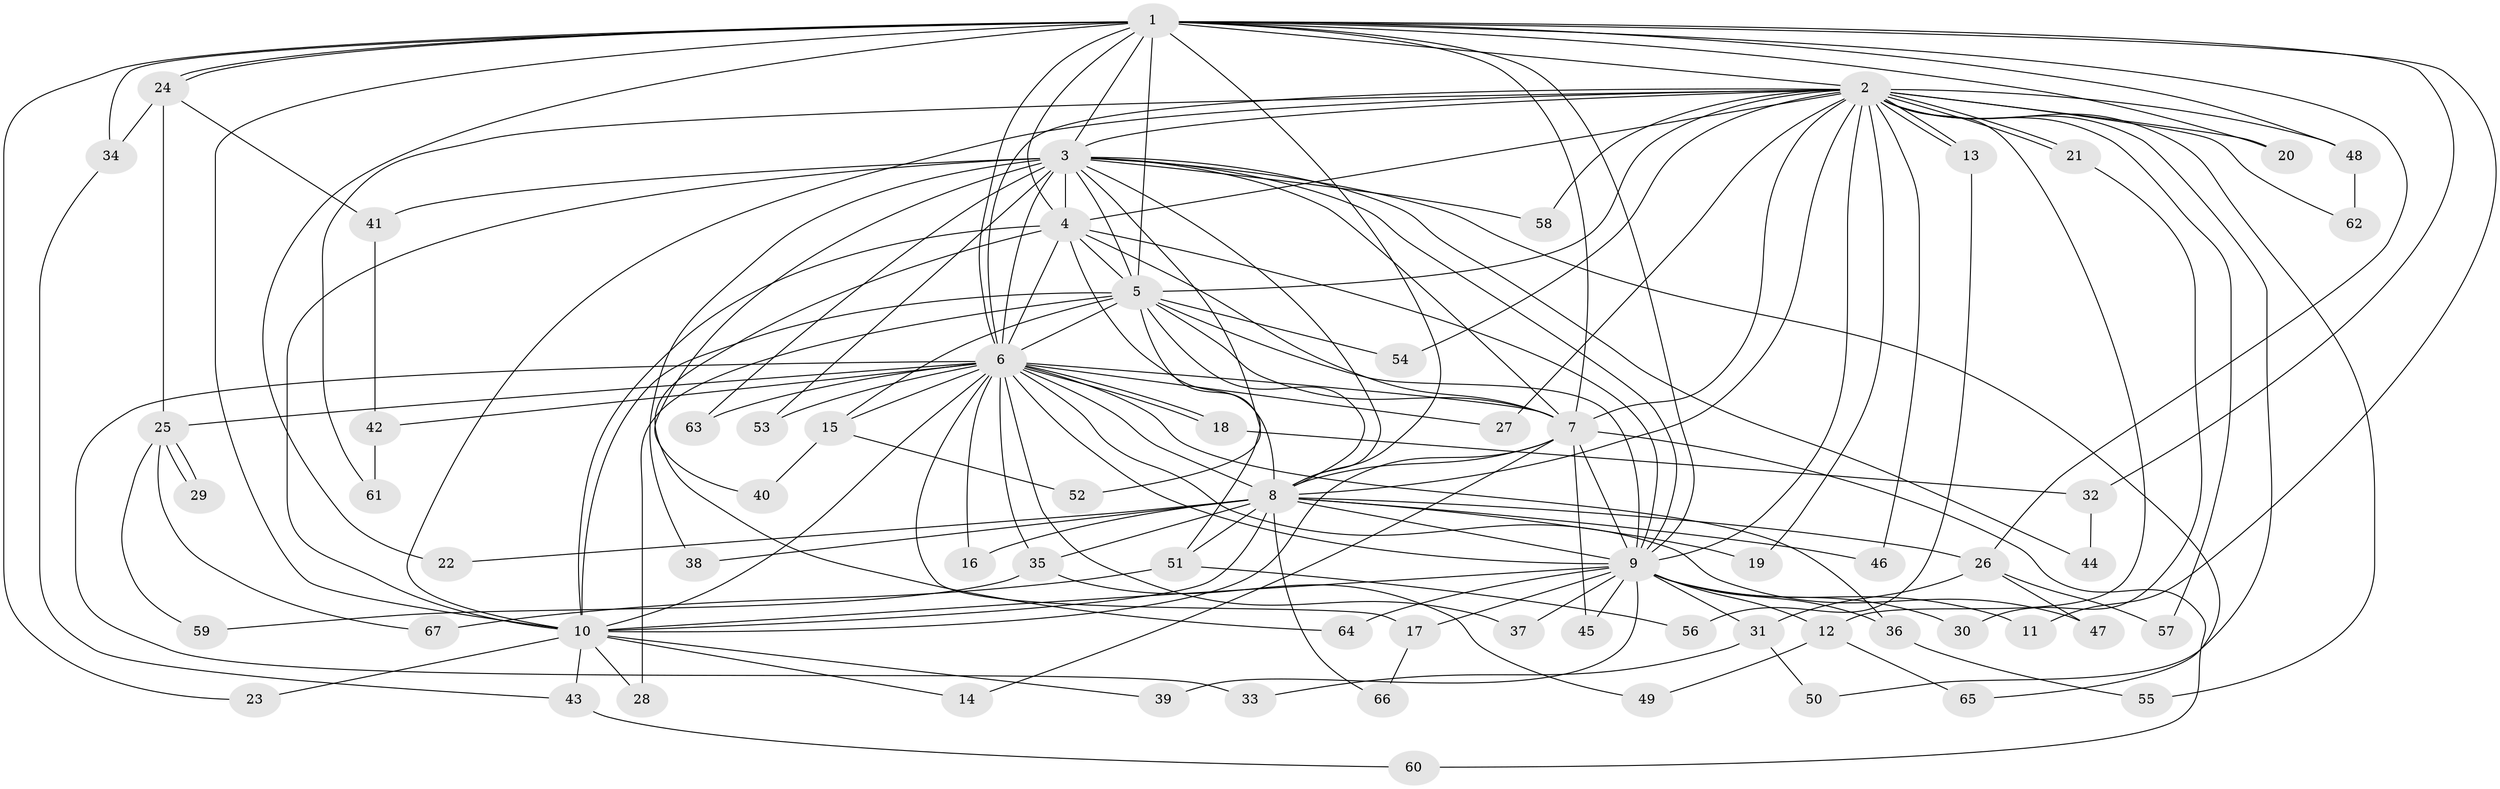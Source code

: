 // Generated by graph-tools (version 1.1) at 2025/35/03/09/25 02:35:13]
// undirected, 67 vertices, 159 edges
graph export_dot {
graph [start="1"]
  node [color=gray90,style=filled];
  1;
  2;
  3;
  4;
  5;
  6;
  7;
  8;
  9;
  10;
  11;
  12;
  13;
  14;
  15;
  16;
  17;
  18;
  19;
  20;
  21;
  22;
  23;
  24;
  25;
  26;
  27;
  28;
  29;
  30;
  31;
  32;
  33;
  34;
  35;
  36;
  37;
  38;
  39;
  40;
  41;
  42;
  43;
  44;
  45;
  46;
  47;
  48;
  49;
  50;
  51;
  52;
  53;
  54;
  55;
  56;
  57;
  58;
  59;
  60;
  61;
  62;
  63;
  64;
  65;
  66;
  67;
  1 -- 2;
  1 -- 3;
  1 -- 4;
  1 -- 5;
  1 -- 6;
  1 -- 7;
  1 -- 8;
  1 -- 9;
  1 -- 10;
  1 -- 11;
  1 -- 20;
  1 -- 22;
  1 -- 23;
  1 -- 24;
  1 -- 24;
  1 -- 26;
  1 -- 32;
  1 -- 34;
  1 -- 48;
  2 -- 3;
  2 -- 4;
  2 -- 5;
  2 -- 6;
  2 -- 7;
  2 -- 8;
  2 -- 9;
  2 -- 10;
  2 -- 12;
  2 -- 13;
  2 -- 13;
  2 -- 19;
  2 -- 20;
  2 -- 21;
  2 -- 21;
  2 -- 27;
  2 -- 46;
  2 -- 48;
  2 -- 50;
  2 -- 54;
  2 -- 55;
  2 -- 57;
  2 -- 58;
  2 -- 61;
  2 -- 62;
  3 -- 4;
  3 -- 5;
  3 -- 6;
  3 -- 7;
  3 -- 8;
  3 -- 9;
  3 -- 10;
  3 -- 38;
  3 -- 40;
  3 -- 41;
  3 -- 44;
  3 -- 52;
  3 -- 53;
  3 -- 58;
  3 -- 63;
  3 -- 65;
  4 -- 5;
  4 -- 6;
  4 -- 7;
  4 -- 8;
  4 -- 9;
  4 -- 10;
  4 -- 64;
  5 -- 6;
  5 -- 7;
  5 -- 8;
  5 -- 9;
  5 -- 10;
  5 -- 15;
  5 -- 28;
  5 -- 51;
  5 -- 54;
  6 -- 7;
  6 -- 8;
  6 -- 9;
  6 -- 10;
  6 -- 15;
  6 -- 16;
  6 -- 17;
  6 -- 18;
  6 -- 18;
  6 -- 25;
  6 -- 27;
  6 -- 33;
  6 -- 35;
  6 -- 36;
  6 -- 37;
  6 -- 42;
  6 -- 47;
  6 -- 53;
  6 -- 63;
  7 -- 8;
  7 -- 9;
  7 -- 10;
  7 -- 14;
  7 -- 45;
  7 -- 60;
  8 -- 9;
  8 -- 10;
  8 -- 16;
  8 -- 19;
  8 -- 22;
  8 -- 26;
  8 -- 35;
  8 -- 38;
  8 -- 46;
  8 -- 51;
  8 -- 66;
  9 -- 10;
  9 -- 11;
  9 -- 12;
  9 -- 17;
  9 -- 30;
  9 -- 31;
  9 -- 36;
  9 -- 37;
  9 -- 39;
  9 -- 45;
  9 -- 64;
  10 -- 14;
  10 -- 23;
  10 -- 28;
  10 -- 39;
  10 -- 43;
  12 -- 49;
  12 -- 65;
  13 -- 56;
  15 -- 40;
  15 -- 52;
  17 -- 66;
  18 -- 32;
  21 -- 30;
  24 -- 25;
  24 -- 34;
  24 -- 41;
  25 -- 29;
  25 -- 29;
  25 -- 59;
  25 -- 67;
  26 -- 31;
  26 -- 47;
  26 -- 57;
  31 -- 33;
  31 -- 50;
  32 -- 44;
  34 -- 43;
  35 -- 49;
  35 -- 59;
  36 -- 55;
  41 -- 42;
  42 -- 61;
  43 -- 60;
  48 -- 62;
  51 -- 56;
  51 -- 67;
}
